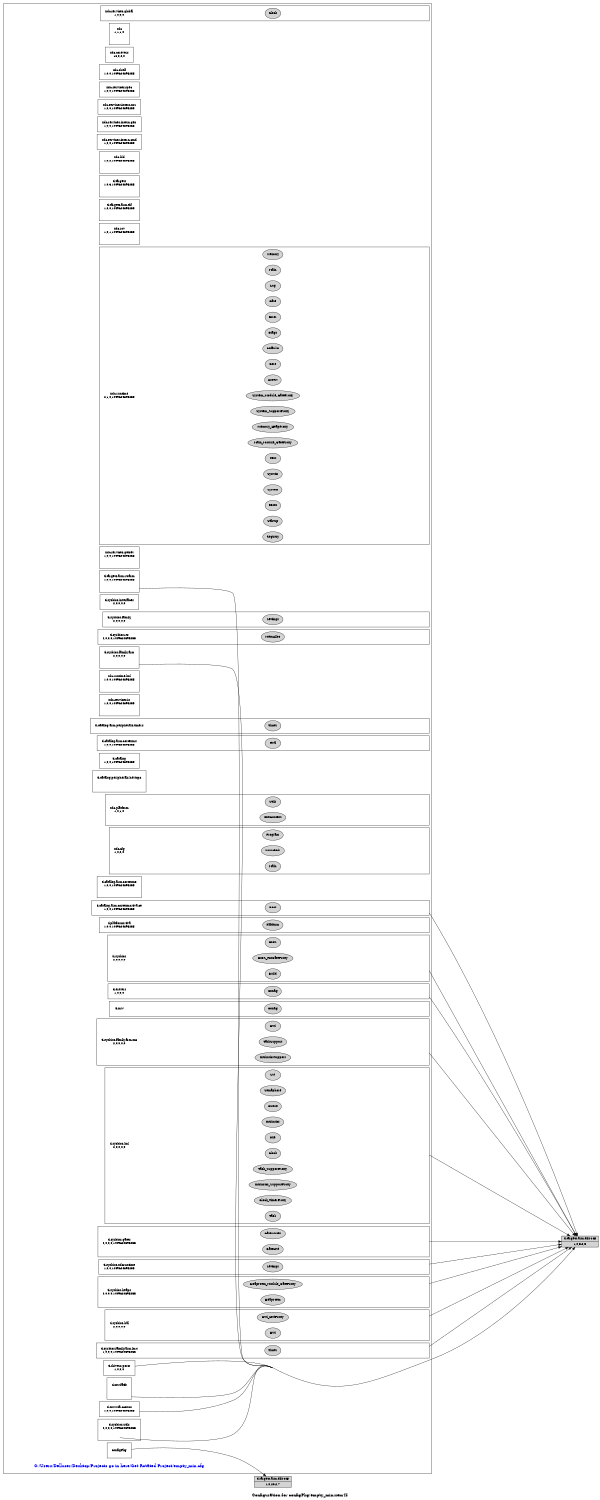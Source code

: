 digraph configuration {
    size="7.5,10";
    rankdir=LR;
    ranksep=".50 equally";
    concentrate=true;
    compound=true;
    label="\nConfiguration for configPkg/empty_min.xem4f"
  node [font=Helvetica, fontsize=14, fontcolor=black];  subgraph cluster0 {label=""; __cfg [label="C:/Users/Delluser/Desktop/Projects go in here/Get Rotated Project/empty_min.cfg", color=white, fontcolor=blue];
    node [font=Helvetica, fontsize=10];    subgraph cluster1 {
        label="";
        xdc_services_global__top [shape=box,label="xdc.services.global\n1,0,0,0", color=white];
        xdc_services_global__bot [shape=point,label="", style=invis];
        xdc_services_global_Clock [style=filled,fillcolor=lightgray, label="Clock"];
        xdc_services_global__top -> xdc_services_global_Clock[style=invis];
        xdc_services_global_Clock -> xdc_services_global__bot[style=invis];
    }
    subgraph cluster2 {
        label="";
        xdc__top [shape=box,label="xdc\n1,1,1,0", color=white];
        xdc__bot [shape=point,label="", style=invis];
    }
    subgraph cluster3 {
        label="";
        xdc_corevers__top [shape=box,label="xdc.corevers\n16,0,2,0", color=white];
    }
    subgraph cluster4 {
        label="";
        xdc_shelf__top [shape=box,label="xdc.shelf\n1,0,0,1449624895255", color=white];
    }
    subgraph cluster5 {
        label="";
        xdc_services_spec__top [shape=box,label="xdc.services.spec\n1,0,0,1449624895255", color=white];
    }
    subgraph cluster6 {
        label="";
        xdc_services_intern_xsr__top [shape=box,label="xdc.services.intern.xsr\n1,0,0,1449624895255", color=white];
    }
    subgraph cluster7 {
        label="";
        xdc_services_intern_gen__top [shape=box,label="xdc.services.intern.gen\n1,0,0,1449624895255", color=white];
    }
    subgraph cluster8 {
        label="";
        xdc_services_intern_cmd__top [shape=box,label="xdc.services.intern.cmd\n1,0,0,1449624895255", color=white];
    }
    subgraph cluster9 {
        label="";
        xdc_bld__top [shape=box,label="xdc.bld\n1,0,2,1449624895255", color=white];
        xdc_bld__bot [shape=point,label="", style=invis];
    }
    subgraph cluster10 {
        label="";
        ti_targets__top [shape=box,label="ti.targets\n1,0,3,1449624895255", color=white];
        ti_targets__bot [shape=point,label="", style=invis];
    }
    subgraph cluster11 {
        label="";
        ti_targets_arm_elf__top [shape=box,label="ti.targets.arm.elf\n1,0,0,1449624895255", color=white];
        ti_targets_arm_elf__bot [shape=point,label="", style=invis];
    }
    subgraph cluster12 {
        label="";
        xdc_rov__top [shape=box,label="xdc.rov\n1,0,1,1449624895255", color=white];
        xdc_rov__bot [shape=point,label="", style=invis];
    }
    subgraph cluster13 {
        label="";
        xdc_runtime__top [shape=box,label="xdc.runtime\n2,1,0,1449624895255", color=white];
        xdc_runtime__bot [shape=point,label="", style=invis];
        xdc_runtime_Assert [style=filled,fillcolor=lightgray, label="Assert"];
        xdc_runtime__top -> xdc_runtime_Assert[style=invis];
        xdc_runtime_Assert -> xdc_runtime__bot[style=invis];
        xdc_runtime_Core [style=filled,fillcolor=lightgray, label="Core"];
        xdc_runtime__top -> xdc_runtime_Core[style=invis];
        xdc_runtime_Core -> xdc_runtime__bot[style=invis];
        xdc_runtime_Defaults [style=filled,fillcolor=lightgray, label="Defaults"];
        xdc_runtime__top -> xdc_runtime_Defaults[style=invis];
        xdc_runtime_Defaults -> xdc_runtime__bot[style=invis];
        xdc_runtime_Diags [style=filled,fillcolor=lightgray, label="Diags"];
        xdc_runtime__top -> xdc_runtime_Diags[style=invis];
        xdc_runtime_Diags -> xdc_runtime__bot[style=invis];
        xdc_runtime_Error [style=filled,fillcolor=lightgray, label="Error"];
        xdc_runtime__top -> xdc_runtime_Error[style=invis];
        xdc_runtime_Error -> xdc_runtime__bot[style=invis];
        xdc_runtime_Gate [style=filled,fillcolor=lightgray, label="Gate"];
        xdc_runtime__top -> xdc_runtime_Gate[style=invis];
        xdc_runtime_Gate -> xdc_runtime__bot[style=invis];
        xdc_runtime_Log [style=filled,fillcolor=lightgray, label="Log"];
        xdc_runtime__top -> xdc_runtime_Log[style=invis];
        xdc_runtime_Log -> xdc_runtime__bot[style=invis];
        xdc_runtime_Main [style=filled,fillcolor=lightgray, label="Main"];
        xdc_runtime__top -> xdc_runtime_Main[style=invis];
        xdc_runtime_Main -> xdc_runtime__bot[style=invis];
        xdc_runtime_Memory [style=filled,fillcolor=lightgray, label="Memory"];
        xdc_runtime__top -> xdc_runtime_Memory[style=invis];
        xdc_runtime_Memory -> xdc_runtime__bot[style=invis];
        xdc_runtime_Registry [style=filled,fillcolor=lightgray, label="Registry"];
        xdc_runtime__top -> xdc_runtime_Registry[style=invis];
        xdc_runtime_Registry -> xdc_runtime__bot[style=invis];
        xdc_runtime_Startup [style=filled,fillcolor=lightgray, label="Startup"];
        xdc_runtime__top -> xdc_runtime_Startup[style=invis];
        xdc_runtime_Startup -> xdc_runtime__bot[style=invis];
        xdc_runtime_Reset [style=filled,fillcolor=lightgray, label="Reset"];
        xdc_runtime__top -> xdc_runtime_Reset[style=invis];
        xdc_runtime_Reset -> xdc_runtime__bot[style=invis];
        xdc_runtime_System [style=filled,fillcolor=lightgray, label="System"];
        xdc_runtime__top -> xdc_runtime_System[style=invis];
        xdc_runtime_System -> xdc_runtime__bot[style=invis];
        xdc_runtime_SysMin [style=filled,fillcolor=lightgray, label="SysMin"];
        xdc_runtime__top -> xdc_runtime_SysMin[style=invis];
        xdc_runtime_SysMin -> xdc_runtime__bot[style=invis];
        xdc_runtime_Text [style=filled,fillcolor=lightgray, label="Text"];
        xdc_runtime__top -> xdc_runtime_Text[style=invis];
        xdc_runtime_Text -> xdc_runtime__bot[style=invis];
        xdc_runtime_Main_Module_GateProxy [style=filled,fillcolor=lightgray, label="Main_Module_GateProxy"];
        xdc_runtime__top -> xdc_runtime_Main_Module_GateProxy[style=invis];
        xdc_runtime_Main_Module_GateProxy -> xdc_runtime__bot[style=invis];
        xdc_runtime_Memory_HeapProxy [style=filled,fillcolor=lightgray, label="Memory_HeapProxy"];
        xdc_runtime__top -> xdc_runtime_Memory_HeapProxy[style=invis];
        xdc_runtime_Memory_HeapProxy -> xdc_runtime__bot[style=invis];
        xdc_runtime_System_SupportProxy [style=filled,fillcolor=lightgray, label="System_SupportProxy"];
        xdc_runtime__top -> xdc_runtime_System_SupportProxy[style=invis];
        xdc_runtime_System_SupportProxy -> xdc_runtime__bot[style=invis];
        xdc_runtime_System_Module_GateProxy [style=filled,fillcolor=lightgray, label="System_Module_GateProxy"];
        xdc_runtime__top -> xdc_runtime_System_Module_GateProxy[style=invis];
        xdc_runtime_System_Module_GateProxy -> xdc_runtime__bot[style=invis];
    }
    subgraph cluster14 {
        label="";
        xdc_services_getset__top [shape=box,label="xdc.services.getset\n1,0,0,1449624895255", color=white];
        xdc_services_getset__bot [shape=point,label="", style=invis];
    }
    subgraph cluster15 {
        label="";
        ti_targets_arm_rtsarm__top [shape=box,label="ti.targets.arm.rtsarm\n1,0,0,1449624895255", color=white];
        ti_targets_arm_rtsarm__bot [shape=point,label="", style=invis];
    }
    subgraph cluster16 {
        label="";
        ti_sysbios_interfaces__top [shape=box,label="ti.sysbios.interfaces\n2,0,0,0,0", color=white];
    }
    subgraph cluster17 {
        label="";
        ti_sysbios_family__top [shape=box,label="ti.sysbios.family\n2,0,0,0,0", color=white];
        ti_sysbios_family__bot [shape=point,label="", style=invis];
        ti_sysbios_family_Settings [style=filled,fillcolor=lightgray, label="Settings"];
        ti_sysbios_family__top -> ti_sysbios_family_Settings[style=invis];
        ti_sysbios_family_Settings -> ti_sysbios_family__bot[style=invis];
    }
    subgraph cluster18 {
        label="";
        ti_sysbios_family_arm__top [shape=box,label="ti.sysbios.family.arm\n2,0,0,0,0", color=white];
        ti_sysbios_family_arm__bot [shape=point,label="", style=invis];
    }
    subgraph cluster19 {
        label="";
        ti_sysbios_rts__top [shape=box,label="ti.sysbios.rts\n2,0,0,0,1449624895255", color=white];
        ti_sysbios_rts__bot [shape=point,label="", style=invis];
        ti_sysbios_rts_MemAlloc [style=filled,fillcolor=lightgray, label="MemAlloc"];
        ti_sysbios_rts__top -> ti_sysbios_rts_MemAlloc[style=invis];
        ti_sysbios_rts_MemAlloc -> ti_sysbios_rts__bot[style=invis];
    }
    subgraph cluster20 {
        label="";
        xdc_runtime_knl__top [shape=box,label="xdc.runtime.knl\n1,0,0,1449624895255", color=white];
        xdc_runtime_knl__bot [shape=point,label="", style=invis];
    }
    subgraph cluster21 {
        label="";
        xdc_services_io__top [shape=box,label="xdc.services.io\n1,0,0,1449624895255", color=white];
        xdc_services_io__bot [shape=point,label="", style=invis];
    }
    subgraph cluster22 {
        label="";
        ti_catalog_arm_peripherals_timers__top [shape=box,label="ti.catalog.arm.peripherals.timers\n", color=white];
        ti_catalog_arm_peripherals_timers__bot [shape=point,label="", style=invis];
        ti_catalog_arm_peripherals_timers_Timer [style=filled,fillcolor=lightgray, label="Timer"];
        ti_catalog_arm_peripherals_timers__top -> ti_catalog_arm_peripherals_timers_Timer[style=invis];
        ti_catalog_arm_peripherals_timers_Timer -> ti_catalog_arm_peripherals_timers__bot[style=invis];
    }
    subgraph cluster23 {
        label="";
        ti_catalog_arm_cortexm4__top [shape=box,label="ti.catalog.arm.cortexm4\n1,0,0,1449624895255", color=white];
        ti_catalog_arm_cortexm4__bot [shape=point,label="", style=invis];
        ti_catalog_arm_cortexm4_Tiva [style=filled,fillcolor=lightgray, label="Tiva"];
        ti_catalog_arm_cortexm4__top -> ti_catalog_arm_cortexm4_Tiva[style=invis];
        ti_catalog_arm_cortexm4_Tiva -> ti_catalog_arm_cortexm4__bot[style=invis];
    }
    subgraph cluster24 {
        label="";
        ti_catalog__top [shape=box,label="ti.catalog\n1,0,0,1449624895255", color=white];
    }
    subgraph cluster25 {
        label="";
        ti_catalog_peripherals_hdvicp2__top [shape=box,label="ti.catalog.peripherals.hdvicp2\n", color=white];
        ti_catalog_peripherals_hdvicp2__bot [shape=point,label="", style=invis];
    }
    subgraph cluster26 {
        label="";
        xdc_platform__top [shape=box,label="xdc.platform\n1,0,1,0", color=white];
        xdc_platform__bot [shape=point,label="", style=invis];
        xdc_platform_ExeContext [style=filled,fillcolor=lightgray, label="ExeContext"];
        xdc_platform__top -> xdc_platform_ExeContext[style=invis];
        xdc_platform_ExeContext -> xdc_platform__bot[style=invis];
        xdc_platform_Utils [style=filled,fillcolor=lightgray, label="Utils"];
        xdc_platform__top -> xdc_platform_Utils[style=invis];
        xdc_platform_Utils -> xdc_platform__bot[style=invis];
    }
    subgraph cluster27 {
        label="";
        xdc_cfg__top [shape=box,label="xdc.cfg\n1,0,2,0", color=white];
        xdc_cfg__bot [shape=point,label="", style=invis];
        xdc_cfg_Program [style=filled,fillcolor=lightgray, label="Program"];
        xdc_cfg__top -> xdc_cfg_Program[style=invis];
        xdc_cfg_Program -> xdc_cfg__bot[style=invis];
        xdc_cfg_Main [style=filled,fillcolor=lightgray, label="Main"];
        xdc_cfg__top -> xdc_cfg_Main[style=invis];
        xdc_cfg_Main -> xdc_cfg__bot[style=invis];
        xdc_cfg_SourceDir [style=filled,fillcolor=lightgray, label="SourceDir"];
        xdc_cfg__top -> xdc_cfg_SourceDir[style=invis];
        xdc_cfg_SourceDir -> xdc_cfg__bot[style=invis];
    }
    subgraph cluster28 {
        label="";
        ti_catalog_arm_cortexm3__top [shape=box,label="ti.catalog.arm.cortexm3\n1,0,0,1449624895255", color=white];
        ti_catalog_arm_cortexm3__bot [shape=point,label="", style=invis];
    }
    subgraph cluster29 {
        label="";
        ti_catalog_arm_cortexm4_tiva_ce__top [shape=box,label="ti.catalog.arm.cortexm4.tiva.ce\n1,0,0,1449624895255", color=white];
        ti_catalog_arm_cortexm4_tiva_ce__bot [shape=point,label="", style=invis];
        ti_catalog_arm_cortexm4_tiva_ce_Boot [style=filled,fillcolor=lightgray, label="Boot"];
        ti_catalog_arm_cortexm4_tiva_ce__top -> ti_catalog_arm_cortexm4_tiva_ce_Boot[style=invis];
        ti_catalog_arm_cortexm4_tiva_ce_Boot -> ti_catalog_arm_cortexm4_tiva_ce__bot[style=invis];
    }
    subgraph cluster30 {
        label="";
        ti_platforms_tiva__top [shape=box,label="ti.platforms.tiva\n1,0,0,1449624895255", color=white];
        ti_platforms_tiva__bot [shape=point,label="", style=invis];
        ti_platforms_tiva_Platform [style=filled,fillcolor=lightgray, label="Platform"];
        ti_platforms_tiva__top -> ti_platforms_tiva_Platform[style=invis];
        ti_platforms_tiva_Platform -> ti_platforms_tiva__bot[style=invis];
    }
    subgraph cluster31 {
        label="";
        ti_sysbios__top [shape=box,label="ti.sysbios\n2,0,0,0,0", color=white];
        ti_sysbios__bot [shape=point,label="", style=invis];
        ti_sysbios_BIOS [style=filled,fillcolor=lightgray, label="BIOS"];
        ti_sysbios__top -> ti_sysbios_BIOS[style=invis];
        ti_sysbios_BIOS -> ti_sysbios__bot[style=invis];
        ti_sysbios_Build [style=filled,fillcolor=lightgray, label="Build"];
        ti_sysbios__top -> ti_sysbios_Build[style=invis];
        ti_sysbios_Build -> ti_sysbios__bot[style=invis];
        ti_sysbios_BIOS_RtsGateProxy [style=filled,fillcolor=lightgray, label="BIOS_RtsGateProxy"];
        ti_sysbios__top -> ti_sysbios_BIOS_RtsGateProxy[style=invis];
        ti_sysbios_BIOS_RtsGateProxy -> ti_sysbios__bot[style=invis];
    }
    subgraph cluster32 {
        label="";
        ti_drivers_ports__top [shape=box,label="ti.drivers.ports\n1,0,0,0", color=white];
    }
    subgraph cluster33 {
        label="";
        ti_mw_fatfs__top [shape=box,label="ti.mw.fatfs\n", color=white];
        ti_mw_fatfs__bot [shape=point,label="", style=invis];
    }
    subgraph cluster34 {
        label="";
        ti_drivers__top [shape=box,label="ti.drivers\n1,0,0,0", color=white];
        ti_drivers__bot [shape=point,label="", style=invis];
        ti_drivers_Config [style=filled,fillcolor=lightgray, label="Config"];
        ti_drivers__top -> ti_drivers_Config[style=invis];
        ti_drivers_Config -> ti_drivers__bot[style=invis];
    }
    subgraph cluster35 {
        label="";
        ti_mw_wifi_cc3x00__top [shape=box,label="ti.mw.wifi.cc3x00\n1,0,0,1449624895255", color=white];
    }
    subgraph cluster36 {
        label="";
        ti_mw__top [shape=box,label="ti.mw\n", color=white];
        ti_mw__bot [shape=point,label="", style=invis];
        ti_mw_Config [style=filled,fillcolor=lightgray, label="Config"];
        ti_mw__top -> ti_mw_Config[style=invis];
        ti_mw_Config -> ti_mw__bot[style=invis];
    }
    subgraph cluster37 {
        label="";
        ti_sysbios_hal__top [shape=box,label="ti.sysbios.hal\n2,0,0,0,0", color=white];
        ti_sysbios_hal__bot [shape=point,label="", style=invis];
        ti_sysbios_hal_Hwi [style=filled,fillcolor=lightgray, label="Hwi"];
        ti_sysbios_hal__top -> ti_sysbios_hal_Hwi[style=invis];
        ti_sysbios_hal_Hwi -> ti_sysbios_hal__bot[style=invis];
        ti_sysbios_hal_Hwi_HwiProxy [style=filled,fillcolor=lightgray, label="Hwi_HwiProxy"];
        ti_sysbios_hal__top -> ti_sysbios_hal_Hwi_HwiProxy[style=invis];
        ti_sysbios_hal_Hwi_HwiProxy -> ti_sysbios_hal__bot[style=invis];
    }
    subgraph cluster38 {
        label="";
        ti_sysbios_family_arm_lm4__top [shape=box,label="ti.sysbios.family.arm.lm4\n1,0,0,0,1449624895255", color=white];
        ti_sysbios_family_arm_lm4__bot [shape=point,label="", style=invis];
        ti_sysbios_family_arm_lm4_Timer [style=filled,fillcolor=lightgray, label="Timer"];
        ti_sysbios_family_arm_lm4__top -> ti_sysbios_family_arm_lm4_Timer[style=invis];
        ti_sysbios_family_arm_lm4_Timer -> ti_sysbios_family_arm_lm4__bot[style=invis];
    }
    subgraph cluster39 {
        label="";
        ti_sysbios_family_arm_m3__top [shape=box,label="ti.sysbios.family.arm.m3\n2,0,0,0,0", color=white];
        ti_sysbios_family_arm_m3__bot [shape=point,label="", style=invis];
        ti_sysbios_family_arm_m3_Hwi [style=filled,fillcolor=lightgray, label="Hwi"];
        ti_sysbios_family_arm_m3__top -> ti_sysbios_family_arm_m3_Hwi[style=invis];
        ti_sysbios_family_arm_m3_Hwi -> ti_sysbios_family_arm_m3__bot[style=invis];
        ti_sysbios_family_arm_m3_IntrinsicsSupport [style=filled,fillcolor=lightgray, label="IntrinsicsSupport"];
        ti_sysbios_family_arm_m3__top -> ti_sysbios_family_arm_m3_IntrinsicsSupport[style=invis];
        ti_sysbios_family_arm_m3_IntrinsicsSupport -> ti_sysbios_family_arm_m3__bot[style=invis];
        ti_sysbios_family_arm_m3_TaskSupport [style=filled,fillcolor=lightgray, label="TaskSupport"];
        ti_sysbios_family_arm_m3__top -> ti_sysbios_family_arm_m3_TaskSupport[style=invis];
        ti_sysbios_family_arm_m3_TaskSupport -> ti_sysbios_family_arm_m3__bot[style=invis];
    }
    subgraph cluster40 {
        label="";
        ti_sysbios_knl__top [shape=box,label="ti.sysbios.knl\n2,0,0,0,0", color=white];
        ti_sysbios_knl__bot [shape=point,label="", style=invis];
        ti_sysbios_knl_Clock [style=filled,fillcolor=lightgray, label="Clock"];
        ti_sysbios_knl__top -> ti_sysbios_knl_Clock[style=invis];
        ti_sysbios_knl_Clock -> ti_sysbios_knl__bot[style=invis];
        ti_sysbios_knl_Idle [style=filled,fillcolor=lightgray, label="Idle"];
        ti_sysbios_knl__top -> ti_sysbios_knl_Idle[style=invis];
        ti_sysbios_knl_Idle -> ti_sysbios_knl__bot[style=invis];
        ti_sysbios_knl_Intrinsics [style=filled,fillcolor=lightgray, label="Intrinsics"];
        ti_sysbios_knl__top -> ti_sysbios_knl_Intrinsics[style=invis];
        ti_sysbios_knl_Intrinsics -> ti_sysbios_knl__bot[style=invis];
        ti_sysbios_knl_Queue [style=filled,fillcolor=lightgray, label="Queue"];
        ti_sysbios_knl__top -> ti_sysbios_knl_Queue[style=invis];
        ti_sysbios_knl_Queue -> ti_sysbios_knl__bot[style=invis];
        ti_sysbios_knl_Semaphore [style=filled,fillcolor=lightgray, label="Semaphore"];
        ti_sysbios_knl__top -> ti_sysbios_knl_Semaphore[style=invis];
        ti_sysbios_knl_Semaphore -> ti_sysbios_knl__bot[style=invis];
        ti_sysbios_knl_Swi [style=filled,fillcolor=lightgray, label="Swi"];
        ti_sysbios_knl__top -> ti_sysbios_knl_Swi[style=invis];
        ti_sysbios_knl_Swi -> ti_sysbios_knl__bot[style=invis];
        ti_sysbios_knl_Task [style=filled,fillcolor=lightgray, label="Task"];
        ti_sysbios_knl__top -> ti_sysbios_knl_Task[style=invis];
        ti_sysbios_knl_Task -> ti_sysbios_knl__bot[style=invis];
        ti_sysbios_knl_Clock_TimerProxy [style=filled,fillcolor=lightgray, label="Clock_TimerProxy"];
        ti_sysbios_knl__top -> ti_sysbios_knl_Clock_TimerProxy[style=invis];
        ti_sysbios_knl_Clock_TimerProxy -> ti_sysbios_knl__bot[style=invis];
        ti_sysbios_knl_Intrinsics_SupportProxy [style=filled,fillcolor=lightgray, label="Intrinsics_SupportProxy"];
        ti_sysbios_knl__top -> ti_sysbios_knl_Intrinsics_SupportProxy[style=invis];
        ti_sysbios_knl_Intrinsics_SupportProxy -> ti_sysbios_knl__bot[style=invis];
        ti_sysbios_knl_Task_SupportProxy [style=filled,fillcolor=lightgray, label="Task_SupportProxy"];
        ti_sysbios_knl__top -> ti_sysbios_knl_Task_SupportProxy[style=invis];
        ti_sysbios_knl_Task_SupportProxy -> ti_sysbios_knl__bot[style=invis];
    }
    subgraph cluster41 {
        label="";
        ti_sysbios_gates__top [shape=box,label="ti.sysbios.gates\n2,0,0,0,1449624895255", color=white];
        ti_sysbios_gates__bot [shape=point,label="", style=invis];
        ti_sysbios_gates_GateHwi [style=filled,fillcolor=lightgray, label="GateHwi"];
        ti_sysbios_gates__top -> ti_sysbios_gates_GateHwi[style=invis];
        ti_sysbios_gates_GateHwi -> ti_sysbios_gates__bot[style=invis];
        ti_sysbios_gates_GateMutex [style=filled,fillcolor=lightgray, label="GateMutex"];
        ti_sysbios_gates__top -> ti_sysbios_gates_GateMutex[style=invis];
        ti_sysbios_gates_GateMutex -> ti_sysbios_gates__bot[style=invis];
    }
    subgraph cluster42 {
        label="";
        ti_sysbios_xdcruntime__top [shape=box,label="ti.sysbios.xdcruntime\n1,0,0,1449624895255", color=white];
        ti_sysbios_xdcruntime__bot [shape=point,label="", style=invis];
        ti_sysbios_xdcruntime_Settings [style=filled,fillcolor=lightgray, label="Settings"];
        ti_sysbios_xdcruntime__top -> ti_sysbios_xdcruntime_Settings[style=invis];
        ti_sysbios_xdcruntime_Settings -> ti_sysbios_xdcruntime__bot[style=invis];
    }
    subgraph cluster43 {
        label="";
        ti_sysbios_heaps__top [shape=box,label="ti.sysbios.heaps\n2,0,0,0,1449624895255", color=white];
        ti_sysbios_heaps__bot [shape=point,label="", style=invis];
        ti_sysbios_heaps_HeapMem [style=filled,fillcolor=lightgray, label="HeapMem"];
        ti_sysbios_heaps__top -> ti_sysbios_heaps_HeapMem[style=invis];
        ti_sysbios_heaps_HeapMem -> ti_sysbios_heaps__bot[style=invis];
        ti_sysbios_heaps_HeapMem_Module_GateProxy [style=filled,fillcolor=lightgray, label="HeapMem_Module_GateProxy"];
        ti_sysbios_heaps__top -> ti_sysbios_heaps_HeapMem_Module_GateProxy[style=invis];
        ti_sysbios_heaps_HeapMem_Module_GateProxy -> ti_sysbios_heaps__bot[style=invis];
    }
    subgraph cluster44 {
        label="";
        ti_sysbios_utils__top [shape=box,label="ti.sysbios.utils\n2,0,0,0,1449624895255", color=white];
        ti_sysbios_utils__bot [shape=point,label="", style=invis];
    }
    subgraph cluster45 {
        label="";
        configPkg__top [shape=box,label="configPkg\n", color=white];
    }
  }
  node [font=Helvetica, fontsize=10];
    ti_targets_arm_elf_M4F__1_0_5__2_5 [shape=record,label="ti.targets.arm.elf.M4F|1,0,5.2,5",style=filled, fillcolor=lightgrey];
    ti_targets_arm_rtsarm__bot -> ti_targets_arm_elf_M4F__1_0_5__2_5 [ltail=cluster15];
    ti_targets_arm_elf_M4F__1_0_5__2_5 [shape=record,label="ti.targets.arm.elf.M4F|1,0,5.2,5",style=filled, fillcolor=lightgrey];
    ti_sysbios_family_arm__bot -> ti_targets_arm_elf_M4F__1_0_5__2_5 [ltail=cluster18];
    ti_targets_arm_elf_M4F__1_0_5__2_5 [shape=record,label="ti.targets.arm.elf.M4F|1,0,5.2,5",style=filled, fillcolor=lightgrey];
    ti_catalog_arm_cortexm4_tiva_ce__bot -> ti_targets_arm_elf_M4F__1_0_5__2_5 [ltail=cluster29];
    ti_targets_arm_elf_M4F__1_0_5__2_5 [shape=record,label="ti.targets.arm.elf.M4F|1,0,5.2,5",style=filled, fillcolor=lightgrey];
    ti_sysbios__bot -> ti_targets_arm_elf_M4F__1_0_5__2_5 [ltail=cluster31];
    ti_targets_arm_elf_M4F__1_0_5__2_5 [shape=record,label="ti.targets.arm.elf.M4F|1,0,5.2,5",style=filled, fillcolor=lightgrey];
    ti_drivers_ports__top -> ti_targets_arm_elf_M4F__1_0_5__2_5 [ltail=cluster32];
    ti_targets_arm_elf_M4F__1_0_5__2_5 [shape=record,label="ti.targets.arm.elf.M4F|1,0,5.2,5",style=filled, fillcolor=lightgrey];
    ti_mw_fatfs__bot -> ti_targets_arm_elf_M4F__1_0_5__2_5 [ltail=cluster33];
    ti_targets_arm_elf_M4F__1_0_5__2_5 [shape=record,label="ti.targets.arm.elf.M4F|1,0,5.2,5",style=filled, fillcolor=lightgrey];
    ti_drivers__bot -> ti_targets_arm_elf_M4F__1_0_5__2_5 [ltail=cluster34];
    ti_targets_arm_elf_M4F__1_0_5__2_5 [shape=record,label="ti.targets.arm.elf.M4F|1,0,5.2,5",style=filled, fillcolor=lightgrey];
    ti_mw_wifi_cc3x00__top -> ti_targets_arm_elf_M4F__1_0_5__2_5 [ltail=cluster35];
    ti_targets_arm_elf_M4F__1_0_5__2_5 [shape=record,label="ti.targets.arm.elf.M4F|1,0,5.2,5",style=filled, fillcolor=lightgrey];
    ti_sysbios_hal__bot -> ti_targets_arm_elf_M4F__1_0_5__2_5 [ltail=cluster37];
    ti_targets_arm_elf_M4F__1_0_5__2_5 [shape=record,label="ti.targets.arm.elf.M4F|1,0,5.2,5",style=filled, fillcolor=lightgrey];
    ti_sysbios_family_arm_lm4__bot -> ti_targets_arm_elf_M4F__1_0_5__2_5 [ltail=cluster38];
    ti_targets_arm_elf_M4F__1_0_5__2_5 [shape=record,label="ti.targets.arm.elf.M4F|1,0,5.2,5",style=filled, fillcolor=lightgrey];
    ti_sysbios_family_arm_m3__bot -> ti_targets_arm_elf_M4F__1_0_5__2_5 [ltail=cluster39];
    ti_targets_arm_elf_M4F__1_0_5__2_5 [shape=record,label="ti.targets.arm.elf.M4F|1,0,5.2,5",style=filled, fillcolor=lightgrey];
    ti_sysbios_knl__bot -> ti_targets_arm_elf_M4F__1_0_5__2_5 [ltail=cluster40];
    ti_targets_arm_elf_M4F__1_0_5__2_5 [shape=record,label="ti.targets.arm.elf.M4F|1,0,5.2,5",style=filled, fillcolor=lightgrey];
    ti_sysbios_gates__bot -> ti_targets_arm_elf_M4F__1_0_5__2_5 [ltail=cluster41];
    ti_targets_arm_elf_M4F__1_0_5__2_5 [shape=record,label="ti.targets.arm.elf.M4F|1,0,5.2,5",style=filled, fillcolor=lightgrey];
    ti_sysbios_xdcruntime__bot -> ti_targets_arm_elf_M4F__1_0_5__2_5 [ltail=cluster42];
    ti_targets_arm_elf_M4F__1_0_5__2_5 [shape=record,label="ti.targets.arm.elf.M4F|1,0,5.2,5",style=filled, fillcolor=lightgrey];
    ti_sysbios_heaps__bot -> ti_targets_arm_elf_M4F__1_0_5__2_5 [ltail=cluster43];
    ti_targets_arm_elf_M4F__1_0_5__2_5 [shape=record,label="ti.targets.arm.elf.M4F|1,0,5.2,5",style=filled, fillcolor=lightgrey];
    ti_sysbios_utils__bot -> ti_targets_arm_elf_M4F__1_0_5__2_5 [ltail=cluster44];
    ti_targets_arm_elf_M4F__1_0_20__2_7 [shape=record,label="ti.targets.arm.elf.M4F|1,0,20.2,7",style=filled, fillcolor=lightgrey];
    configPkg__top -> ti_targets_arm_elf_M4F__1_0_20__2_7 [ltail=cluster45];
}
